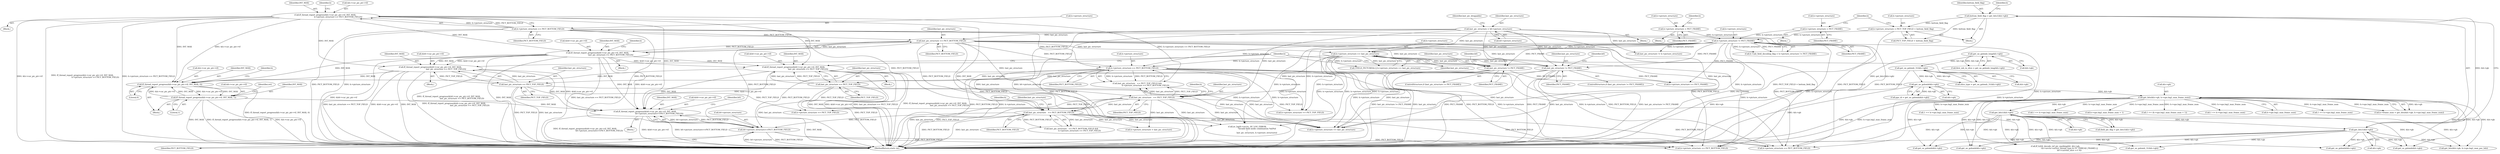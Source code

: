 digraph "0_FFmpeg_29ffeef5e73b8f41ff3a3f2242d356759c66f91f@API" {
"1001764" [label="(Call,ff_thread_report_progress(&h0->cur_pic_ptr->tf, INT_MAX,\n                                              h0->picture_structure==PICT_BOTTOM_FIELD))"];
"1001329" [label="(Call,ff_thread_report_progress(&h0->cur_pic_ptr->tf, INT_MAX,\n                                               last_pic_structure == PICT_TOP_FIELD))"];
"1001302" [label="(Call,ff_thread_report_progress(&h0->cur_pic_ptr->tf, INT_MAX,\n                                           last_pic_structure == PICT_BOTTOM_FIELD))"];
"1000210" [label="(Call,ff_thread_report_progress(&h->cur_pic_ptr->tf, INT_MAX,\n                                          h->picture_structure == PICT_BOTTOM_FIELD))"];
"1000218" [label="(Call,h->picture_structure == PICT_BOTTOM_FIELD)"];
"1001310" [label="(Call,last_pic_structure == PICT_BOTTOM_FIELD)"];
"1001017" [label="(Call,last_pic_structure = h0->picture_structure)"];
"1001337" [label="(Call,last_pic_structure == PICT_TOP_FIELD)"];
"1001325" [label="(Call,last_pic_structure != PICT_FRAME)"];
"1001318" [label="(Call,h->picture_structure == last_pic_structure)"];
"1001115" [label="(Call,h->picture_structure != PICT_FRAME)"];
"1001043" [label="(Call,h->picture_structure = PICT_FRAME)"];
"1001097" [label="(Call,h->picture_structure = PICT_FRAME)"];
"1001088" [label="(Call,h->picture_structure = PICT_TOP_FIELD + bottom_field_flag)"];
"1001081" [label="(Call,bottom_field_flag = get_bits1(&h->gb))"];
"1001083" [label="(Call,get_bits1(&h->gb))"];
"1001073" [label="(Call,get_bits1(&h->gb))"];
"1000997" [label="(Call,get_bits(&h->gb, h->sps.log2_max_frame_num))"];
"1000300" [label="(Call,get_ue_golomb(&h->gb))"];
"1000230" [label="(Call,get_ue_golomb_31(&h->gb))"];
"1000168" [label="(Call,get_ue_golomb_long(&h->gb))"];
"1001358" [label="(Call,ff_thread_report_progress(&h0->cur_pic_ptr->tf, INT_MAX,\n                                                   last_pic_structure == PICT_TOP_FIELD))"];
"1001366" [label="(Call,last_pic_structure == PICT_TOP_FIELD)"];
"1001354" [label="(Call,last_pic_structure != PICT_FRAME)"];
"1001572" [label="(Call,ff_thread_report_progress(&h->cur_pic_ptr->tf, INT_MAX, 1))"];
"1001563" [label="(Call,ff_thread_report_progress(&h->cur_pic_ptr->tf, INT_MAX, 0))"];
"1001772" [label="(Call,h0->picture_structure==PICT_BOTTOM_FIELD)"];
"1001378" [label="(Call,h->picture_structure == PICT_BOTTOM_FIELD)"];
"1001384" [label="(Call,last_pic_structure   == PICT_BOTTOM_FIELD)"];
"1001375" [label="(Call,last_pic_structure   == PICT_TOP_FIELD)"];
"1001379" [label="(Call,h->picture_structure)"];
"1001090" [label="(Identifier,h)"];
"1000225" [label="(Identifier,h)"];
"1001354" [label="(Call,last_pic_structure != PICT_FRAME)"];
"1002100" [label="(Call,h->sps.log2_max_frame_num + 1)"];
"1001570" [label="(Identifier,INT_MAX)"];
"1001044" [label="(Call,h->picture_structure)"];
"1000219" [label="(Call,h->picture_structure)"];
"1001355" [label="(Identifier,last_pic_structure)"];
"1001104" [label="(Identifier,h)"];
"1001098" [label="(Call,h->picture_structure)"];
"1001477" [label="(Block,)"];
"1001389" [label="(Identifier,h)"];
"1001113" [label="(Identifier,h)"];
"1001115" [label="(Call,h->picture_structure != PICT_FRAME)"];
"1001573" [label="(Call,&h->cur_pic_ptr->tf)"];
"1001081" [label="(Call,bottom_field_flag = get_bits1(&h->gb))"];
"1000997" [label="(Call,get_bits(&h->gb, h->sps.log2_max_frame_num))"];
"1000222" [label="(Identifier,PICT_BOTTOM_FIELD)"];
"1001080" [label="(Block,)"];
"1001129" [label="(Call,last_pic_structure != h->picture_structure)"];
"1001764" [label="(Call,ff_thread_report_progress(&h0->cur_pic_ptr->tf, INT_MAX,\n                                              h0->picture_structure==PICT_BOTTOM_FIELD))"];
"1002402" [label="(Call,ff_h264_decode_ref_pic_marking(h0, &h->gb,\n                                             !(h->avctx->active_thread_type & FF_THREAD_FRAME) ||\n                                             h0->current_slice == 0))"];
"1001318" [label="(Call,h->picture_structure == last_pic_structure)"];
"1001097" [label="(Call,h->picture_structure = PICT_FRAME)"];
"1001019" [label="(Call,h0->picture_structure)"];
"1001763" [label="(Block,)"];
"1001576" [label="(Identifier,h)"];
"1001111" [label="(Call,h->mb_field_decoding_flag = h->picture_structure != PICT_FRAME)"];
"1002529" [label="(Call,get_se_golomb(&h->gb))"];
"1002131" [label="(Call,get_bits(&h->gb, h->sps.log2_max_poc_lsb))"];
"1001324" [label="(ControlStructure,if (last_pic_structure != PICT_FRAME))"];
"1000998" [label="(Call,&h->gb)"];
"1001338" [label="(Identifier,last_pic_structure)"];
"1001327" [label="(Identifier,PICT_FRAME)"];
"1001382" [label="(Identifier,PICT_BOTTOM_FIELD)"];
"1002098" [label="(Call,1 << (h->sps.log2_max_frame_num + 1))"];
"1002057" [label="(Call,h->picture_structure == PICT_FRAME)"];
"1001386" [label="(Identifier,PICT_BOTTOM_FIELD)"];
"1001375" [label="(Call,last_pic_structure   == PICT_TOP_FIELD)"];
"1000168" [label="(Call,get_ue_golomb_long(&h->gb))"];
"1002113" [label="(Call,get_ue_golomb(&h->gb))"];
"1001772" [label="(Call,h0->picture_structure==PICT_BOTTOM_FIELD)"];
"1001393" [label="(Call,av_log(h->avctx, AV_LOG_ERROR,\n                               \"Invalid field mode combination %d/%d\n\",\n                               last_pic_structure, h->picture_structure))"];
"1002186" [label="(Call,get_se_golomb(&h->gb))"];
"1001384" [label="(Call,last_pic_structure   == PICT_BOTTOM_FIELD)"];
"1001368" [label="(Identifier,PICT_TOP_FIELD)"];
"1001367" [label="(Identifier,last_pic_structure)"];
"1001387" [label="(Call,h->picture_structure == PICT_TOP_FIELD)"];
"1001074" [label="(Call,&h->gb)"];
"1001779" [label="(Identifier,h0)"];
"1001376" [label="(Identifier,last_pic_structure)"];
"1001043" [label="(Call,h->picture_structure = PICT_FRAME)"];
"1001353" [label="(ControlStructure,if (last_pic_structure != PICT_FRAME))"];
"1001337" [label="(Call,last_pic_structure == PICT_TOP_FIELD)"];
"1001088" [label="(Call,h->picture_structure = PICT_TOP_FIELD + bottom_field_flag)"];
"1001362" [label="(Identifier,h0)"];
"1002074" [label="(Call,1 << h->sps.log2_max_frame_num)"];
"1001303" [label="(Call,&h0->cur_pic_ptr->tf)"];
"1001314" [label="(Call,!FIELD_PICTURE(h) || h->picture_structure == last_pic_structure)"];
"1001023" [label="(Identifier,last_pic_droppable)"];
"1001734" [label="(Call,h->picture_structure == last_pic_structure)"];
"1001329" [label="(Call,ff_thread_report_progress(&h0->cur_pic_ptr->tf, INT_MAX,\n                                               last_pic_structure == PICT_TOP_FIELD))"];
"1001309" [label="(Identifier,INT_MAX)"];
"1001365" [label="(Identifier,INT_MAX)"];
"1001356" [label="(Identifier,PICT_FRAME)"];
"1001319" [label="(Call,h->picture_structure)"];
"1001092" [label="(Call,PICT_TOP_FIELD + bottom_field_flag)"];
"1001771" [label="(Identifier,INT_MAX)"];
"1001312" [label="(Identifier,PICT_BOTTOM_FIELD)"];
"1001357" [label="(Block,)"];
"1000228" [label="(Call,slice_type = get_ue_golomb_31(&h->gb))"];
"1001002" [label="(Call,h->sps.log2_max_frame_num)"];
"1000230" [label="(Call,get_ue_golomb_31(&h->gb))"];
"1001302" [label="(Call,ff_thread_report_progress(&h0->cur_pic_ptr->tf, INT_MAX,\n                                           last_pic_structure == PICT_BOTTOM_FIELD))"];
"1003322" [label="(Call,h->picture_structure == PICT_TOP_FIELD)"];
"1001776" [label="(Identifier,PICT_BOTTOM_FIELD)"];
"1001322" [label="(Identifier,last_pic_structure)"];
"1001333" [label="(Identifier,h0)"];
"1001582" [label="(Identifier,ret)"];
"1001358" [label="(Call,ff_thread_report_progress(&h0->cur_pic_ptr->tf, INT_MAX,\n                                                   last_pic_structure == PICT_TOP_FIELD))"];
"1001101" [label="(Identifier,PICT_FRAME)"];
"1001571" [label="(Literal,0)"];
"1000218" [label="(Call,h->picture_structure == PICT_BOTTOM_FIELD)"];
"1001017" [label="(Call,last_pic_structure = h0->picture_structure)"];
"1001547" [label="(Call,1 << h->sps.log2_max_frame_num)"];
"1001383" [label="(Call,last_pic_structure   == PICT_BOTTOM_FIELD &&\n                           h->picture_structure == PICT_TOP_FIELD)"];
"1001310" [label="(Call,last_pic_structure == PICT_BOTTOM_FIELD)"];
"1000209" [label="(Block,)"];
"1001374" [label="(Call,last_pic_structure   == PICT_TOP_FIELD &&\n                           h->picture_structure == PICT_BOTTOM_FIELD)"];
"1001119" [label="(Identifier,PICT_FRAME)"];
"1000993" [label="(Call,h->frame_num = get_bits(&h->gb, h->sps.log2_max_frame_num))"];
"1001317" [label="(Identifier,h)"];
"1001579" [label="(Identifier,INT_MAX)"];
"1001326" [label="(Identifier,last_pic_structure)"];
"1001089" [label="(Call,h->picture_structure)"];
"1002493" [label="(Call,get_ue_golomb_31(&h->gb))"];
"1001773" [label="(Call,h0->picture_structure)"];
"1001083" [label="(Call,get_bits1(&h->gb))"];
"1001084" [label="(Call,&h->gb)"];
"1001564" [label="(Call,&h->cur_pic_ptr->tf)"];
"1001311" [label="(Identifier,last_pic_structure)"];
"1000166" [label="(Call,first_mb_in_slice = get_ue_golomb_long(&h->gb))"];
"1001325" [label="(Call,last_pic_structure != PICT_FRAME)"];
"1002239" [label="(Call,get_ue_golomb(&h->gb))"];
"1001328" [label="(Block,)"];
"1000300" [label="(Call,get_ue_golomb(&h->gb))"];
"1001580" [label="(Literal,1)"];
"1001071" [label="(Call,field_pic_flag = get_bits1(&h->gb))"];
"1001378" [label="(Call,h->picture_structure == PICT_BOTTOM_FIELD)"];
"1000301" [label="(Call,&h->gb)"];
"1001572" [label="(Call,ff_thread_report_progress(&h->cur_pic_ptr->tf, INT_MAX, 1))"];
"1001366" [label="(Call,last_pic_structure == PICT_TOP_FIELD)"];
"1001116" [label="(Call,h->picture_structure)"];
"1000211" [label="(Call,&h->cur_pic_ptr->tf)"];
"1001082" [label="(Identifier,bottom_field_flag)"];
"1001359" [label="(Call,&h0->cur_pic_ptr->tf)"];
"1000231" [label="(Call,&h->gb)"];
"1001428" [label="(Call,h->picture_structure = last_pic_structure)"];
"1000298" [label="(Call,pps_id = get_ue_golomb(&h->gb))"];
"1001047" [label="(Identifier,PICT_FRAME)"];
"1000169" [label="(Call,&h->gb)"];
"1001765" [label="(Call,&h0->cur_pic_ptr->tf)"];
"1001380" [label="(Identifier,h)"];
"1001301" [label="(Block,)"];
"1001073" [label="(Call,get_bits1(&h->gb))"];
"1003426" [label="(MethodReturn,static int)"];
"1001377" [label="(Identifier,PICT_TOP_FIELD)"];
"1001208" [label="(Call,1 << h->sps.log2_max_frame_num)"];
"1001385" [label="(Identifier,last_pic_structure)"];
"1000210" [label="(Call,ff_thread_report_progress(&h->cur_pic_ptr->tf, INT_MAX,\n                                          h->picture_structure == PICT_BOTTOM_FIELD))"];
"1002030" [label="(Call,h->picture_structure == PICT_BOTTOM_FIELD)"];
"1001330" [label="(Call,&h0->cur_pic_ptr->tf)"];
"1000217" [label="(Identifier,INT_MAX)"];
"1001836" [label="(Call,h->picture_structure == PICT_BOTTOM_FIELD)"];
"1000127" [label="(Block,)"];
"1001339" [label="(Identifier,PICT_TOP_FIELD)"];
"1001336" [label="(Identifier,INT_MAX)"];
"1001470" [label="(Call,1 << h->sps.log2_max_frame_num)"];
"1001018" [label="(Identifier,last_pic_structure)"];
"1001042" [label="(Block,)"];
"1001563" [label="(Call,ff_thread_report_progress(&h->cur_pic_ptr->tf, INT_MAX, 0))"];
"1001096" [label="(Block,)"];
"1001444" [label="(Identifier,h)"];
"1001764" -> "1001763"  [label="AST: "];
"1001764" -> "1001772"  [label="CFG: "];
"1001765" -> "1001764"  [label="AST: "];
"1001771" -> "1001764"  [label="AST: "];
"1001772" -> "1001764"  [label="AST: "];
"1001779" -> "1001764"  [label="CFG: "];
"1001764" -> "1003426"  [label="DDG: INT_MAX"];
"1001764" -> "1003426"  [label="DDG: ff_thread_report_progress(&h0->cur_pic_ptr->tf, INT_MAX,\n                                              h0->picture_structure==PICT_BOTTOM_FIELD)"];
"1001764" -> "1003426"  [label="DDG: h0->picture_structure==PICT_BOTTOM_FIELD"];
"1001764" -> "1003426"  [label="DDG: &h0->cur_pic_ptr->tf"];
"1001329" -> "1001764"  [label="DDG: &h0->cur_pic_ptr->tf"];
"1001329" -> "1001764"  [label="DDG: INT_MAX"];
"1001358" -> "1001764"  [label="DDG: &h0->cur_pic_ptr->tf"];
"1001358" -> "1001764"  [label="DDG: INT_MAX"];
"1001302" -> "1001764"  [label="DDG: &h0->cur_pic_ptr->tf"];
"1001302" -> "1001764"  [label="DDG: INT_MAX"];
"1001572" -> "1001764"  [label="DDG: INT_MAX"];
"1000210" -> "1001764"  [label="DDG: INT_MAX"];
"1001772" -> "1001764"  [label="DDG: h0->picture_structure"];
"1001772" -> "1001764"  [label="DDG: PICT_BOTTOM_FIELD"];
"1001329" -> "1001328"  [label="AST: "];
"1001329" -> "1001337"  [label="CFG: "];
"1001330" -> "1001329"  [label="AST: "];
"1001336" -> "1001329"  [label="AST: "];
"1001337" -> "1001329"  [label="AST: "];
"1001444" -> "1001329"  [label="CFG: "];
"1001329" -> "1003426"  [label="DDG: last_pic_structure == PICT_TOP_FIELD"];
"1001329" -> "1003426"  [label="DDG: &h0->cur_pic_ptr->tf"];
"1001329" -> "1003426"  [label="DDG: ff_thread_report_progress(&h0->cur_pic_ptr->tf, INT_MAX,\n                                               last_pic_structure == PICT_TOP_FIELD)"];
"1001329" -> "1003426"  [label="DDG: INT_MAX"];
"1001302" -> "1001329"  [label="DDG: &h0->cur_pic_ptr->tf"];
"1001302" -> "1001329"  [label="DDG: INT_MAX"];
"1000210" -> "1001329"  [label="DDG: INT_MAX"];
"1001337" -> "1001329"  [label="DDG: last_pic_structure"];
"1001337" -> "1001329"  [label="DDG: PICT_TOP_FIELD"];
"1001329" -> "1001563"  [label="DDG: INT_MAX"];
"1001302" -> "1001301"  [label="AST: "];
"1001302" -> "1001310"  [label="CFG: "];
"1001303" -> "1001302"  [label="AST: "];
"1001309" -> "1001302"  [label="AST: "];
"1001310" -> "1001302"  [label="AST: "];
"1001317" -> "1001302"  [label="CFG: "];
"1001302" -> "1003426"  [label="DDG: ff_thread_report_progress(&h0->cur_pic_ptr->tf, INT_MAX,\n                                           last_pic_structure == PICT_BOTTOM_FIELD)"];
"1001302" -> "1003426"  [label="DDG: INT_MAX"];
"1001302" -> "1003426"  [label="DDG: last_pic_structure == PICT_BOTTOM_FIELD"];
"1001302" -> "1003426"  [label="DDG: &h0->cur_pic_ptr->tf"];
"1000210" -> "1001302"  [label="DDG: INT_MAX"];
"1001310" -> "1001302"  [label="DDG: last_pic_structure"];
"1001310" -> "1001302"  [label="DDG: PICT_BOTTOM_FIELD"];
"1001302" -> "1001358"  [label="DDG: &h0->cur_pic_ptr->tf"];
"1001302" -> "1001358"  [label="DDG: INT_MAX"];
"1001302" -> "1001563"  [label="DDG: INT_MAX"];
"1000210" -> "1000209"  [label="AST: "];
"1000210" -> "1000218"  [label="CFG: "];
"1000211" -> "1000210"  [label="AST: "];
"1000217" -> "1000210"  [label="AST: "];
"1000218" -> "1000210"  [label="AST: "];
"1000225" -> "1000210"  [label="CFG: "];
"1000210" -> "1003426"  [label="DDG: ff_thread_report_progress(&h->cur_pic_ptr->tf, INT_MAX,\n                                          h->picture_structure == PICT_BOTTOM_FIELD)"];
"1000210" -> "1003426"  [label="DDG: INT_MAX"];
"1000210" -> "1003426"  [label="DDG: h->picture_structure == PICT_BOTTOM_FIELD"];
"1000210" -> "1003426"  [label="DDG: &h->cur_pic_ptr->tf"];
"1000218" -> "1000210"  [label="DDG: h->picture_structure"];
"1000218" -> "1000210"  [label="DDG: PICT_BOTTOM_FIELD"];
"1000210" -> "1001358"  [label="DDG: INT_MAX"];
"1000210" -> "1001374"  [label="DDG: h->picture_structure == PICT_BOTTOM_FIELD"];
"1000210" -> "1001563"  [label="DDG: &h->cur_pic_ptr->tf"];
"1000210" -> "1001563"  [label="DDG: INT_MAX"];
"1000218" -> "1000222"  [label="CFG: "];
"1000219" -> "1000218"  [label="AST: "];
"1000222" -> "1000218"  [label="AST: "];
"1000218" -> "1003426"  [label="DDG: h->picture_structure"];
"1000218" -> "1003426"  [label="DDG: PICT_BOTTOM_FIELD"];
"1000218" -> "1001310"  [label="DDG: PICT_BOTTOM_FIELD"];
"1000218" -> "1001378"  [label="DDG: PICT_BOTTOM_FIELD"];
"1000218" -> "1001384"  [label="DDG: PICT_BOTTOM_FIELD"];
"1000218" -> "1001772"  [label="DDG: PICT_BOTTOM_FIELD"];
"1000218" -> "1001836"  [label="DDG: PICT_BOTTOM_FIELD"];
"1000218" -> "1002030"  [label="DDG: PICT_BOTTOM_FIELD"];
"1001310" -> "1001312"  [label="CFG: "];
"1001311" -> "1001310"  [label="AST: "];
"1001312" -> "1001310"  [label="AST: "];
"1001310" -> "1003426"  [label="DDG: PICT_BOTTOM_FIELD"];
"1001017" -> "1001310"  [label="DDG: last_pic_structure"];
"1001310" -> "1001318"  [label="DDG: last_pic_structure"];
"1001310" -> "1001325"  [label="DDG: last_pic_structure"];
"1001310" -> "1001354"  [label="DDG: last_pic_structure"];
"1001310" -> "1001375"  [label="DDG: last_pic_structure"];
"1001310" -> "1001378"  [label="DDG: PICT_BOTTOM_FIELD"];
"1001310" -> "1001384"  [label="DDG: PICT_BOTTOM_FIELD"];
"1001310" -> "1001772"  [label="DDG: PICT_BOTTOM_FIELD"];
"1001310" -> "1001836"  [label="DDG: PICT_BOTTOM_FIELD"];
"1001310" -> "1002030"  [label="DDG: PICT_BOTTOM_FIELD"];
"1001017" -> "1000127"  [label="AST: "];
"1001017" -> "1001019"  [label="CFG: "];
"1001018" -> "1001017"  [label="AST: "];
"1001019" -> "1001017"  [label="AST: "];
"1001023" -> "1001017"  [label="CFG: "];
"1001017" -> "1003426"  [label="DDG: last_pic_structure"];
"1001017" -> "1003426"  [label="DDG: h0->picture_structure"];
"1001017" -> "1001129"  [label="DDG: last_pic_structure"];
"1001017" -> "1001318"  [label="DDG: last_pic_structure"];
"1001017" -> "1001325"  [label="DDG: last_pic_structure"];
"1001017" -> "1001354"  [label="DDG: last_pic_structure"];
"1001017" -> "1001375"  [label="DDG: last_pic_structure"];
"1001017" -> "1001734"  [label="DDG: last_pic_structure"];
"1001337" -> "1001339"  [label="CFG: "];
"1001338" -> "1001337"  [label="AST: "];
"1001339" -> "1001337"  [label="AST: "];
"1001337" -> "1003426"  [label="DDG: last_pic_structure"];
"1001337" -> "1003426"  [label="DDG: PICT_TOP_FIELD"];
"1001325" -> "1001337"  [label="DDG: last_pic_structure"];
"1001337" -> "1001734"  [label="DDG: last_pic_structure"];
"1001337" -> "1003322"  [label="DDG: PICT_TOP_FIELD"];
"1001325" -> "1001324"  [label="AST: "];
"1001325" -> "1001327"  [label="CFG: "];
"1001326" -> "1001325"  [label="AST: "];
"1001327" -> "1001325"  [label="AST: "];
"1001333" -> "1001325"  [label="CFG: "];
"1001444" -> "1001325"  [label="CFG: "];
"1001325" -> "1003426"  [label="DDG: last_pic_structure"];
"1001325" -> "1003426"  [label="DDG: last_pic_structure != PICT_FRAME"];
"1001325" -> "1003426"  [label="DDG: PICT_FRAME"];
"1001318" -> "1001325"  [label="DDG: last_pic_structure"];
"1001115" -> "1001325"  [label="DDG: PICT_FRAME"];
"1001325" -> "1001734"  [label="DDG: last_pic_structure"];
"1001325" -> "1002057"  [label="DDG: PICT_FRAME"];
"1001318" -> "1001314"  [label="AST: "];
"1001318" -> "1001322"  [label="CFG: "];
"1001319" -> "1001318"  [label="AST: "];
"1001322" -> "1001318"  [label="AST: "];
"1001314" -> "1001318"  [label="CFG: "];
"1001318" -> "1003426"  [label="DDG: h->picture_structure"];
"1001318" -> "1001314"  [label="DDG: h->picture_structure"];
"1001318" -> "1001314"  [label="DDG: last_pic_structure"];
"1001115" -> "1001318"  [label="DDG: h->picture_structure"];
"1001318" -> "1001354"  [label="DDG: last_pic_structure"];
"1001318" -> "1001375"  [label="DDG: last_pic_structure"];
"1001318" -> "1001378"  [label="DDG: h->picture_structure"];
"1001318" -> "1001387"  [label="DDG: h->picture_structure"];
"1001318" -> "1001393"  [label="DDG: h->picture_structure"];
"1001318" -> "1001734"  [label="DDG: h->picture_structure"];
"1001318" -> "1001836"  [label="DDG: h->picture_structure"];
"1001318" -> "1002030"  [label="DDG: h->picture_structure"];
"1001115" -> "1001111"  [label="AST: "];
"1001115" -> "1001119"  [label="CFG: "];
"1001116" -> "1001115"  [label="AST: "];
"1001119" -> "1001115"  [label="AST: "];
"1001111" -> "1001115"  [label="CFG: "];
"1001115" -> "1003426"  [label="DDG: h->picture_structure"];
"1001115" -> "1003426"  [label="DDG: PICT_FRAME"];
"1001115" -> "1001111"  [label="DDG: h->picture_structure"];
"1001115" -> "1001111"  [label="DDG: PICT_FRAME"];
"1001043" -> "1001115"  [label="DDG: h->picture_structure"];
"1001097" -> "1001115"  [label="DDG: h->picture_structure"];
"1001088" -> "1001115"  [label="DDG: h->picture_structure"];
"1001115" -> "1001129"  [label="DDG: h->picture_structure"];
"1001115" -> "1001354"  [label="DDG: PICT_FRAME"];
"1001115" -> "1001378"  [label="DDG: h->picture_structure"];
"1001115" -> "1001387"  [label="DDG: h->picture_structure"];
"1001115" -> "1001393"  [label="DDG: h->picture_structure"];
"1001115" -> "1001734"  [label="DDG: h->picture_structure"];
"1001115" -> "1001836"  [label="DDG: h->picture_structure"];
"1001115" -> "1002030"  [label="DDG: h->picture_structure"];
"1001115" -> "1002057"  [label="DDG: PICT_FRAME"];
"1001043" -> "1001042"  [label="AST: "];
"1001043" -> "1001047"  [label="CFG: "];
"1001044" -> "1001043"  [label="AST: "];
"1001047" -> "1001043"  [label="AST: "];
"1001113" -> "1001043"  [label="CFG: "];
"1001097" -> "1001096"  [label="AST: "];
"1001097" -> "1001101"  [label="CFG: "];
"1001098" -> "1001097"  [label="AST: "];
"1001101" -> "1001097"  [label="AST: "];
"1001104" -> "1001097"  [label="CFG: "];
"1001088" -> "1001080"  [label="AST: "];
"1001088" -> "1001092"  [label="CFG: "];
"1001089" -> "1001088"  [label="AST: "];
"1001092" -> "1001088"  [label="AST: "];
"1001113" -> "1001088"  [label="CFG: "];
"1001088" -> "1003426"  [label="DDG: PICT_TOP_FIELD + bottom_field_flag"];
"1001081" -> "1001088"  [label="DDG: bottom_field_flag"];
"1001081" -> "1001080"  [label="AST: "];
"1001081" -> "1001083"  [label="CFG: "];
"1001082" -> "1001081"  [label="AST: "];
"1001083" -> "1001081"  [label="AST: "];
"1001090" -> "1001081"  [label="CFG: "];
"1001081" -> "1003426"  [label="DDG: get_bits1(&h->gb)"];
"1001083" -> "1001081"  [label="DDG: &h->gb"];
"1001081" -> "1001092"  [label="DDG: bottom_field_flag"];
"1001083" -> "1001084"  [label="CFG: "];
"1001084" -> "1001083"  [label="AST: "];
"1001083" -> "1003426"  [label="DDG: &h->gb"];
"1001073" -> "1001083"  [label="DDG: &h->gb"];
"1001083" -> "1002113"  [label="DDG: &h->gb"];
"1001083" -> "1002131"  [label="DDG: &h->gb"];
"1001083" -> "1002186"  [label="DDG: &h->gb"];
"1001083" -> "1002239"  [label="DDG: &h->gb"];
"1001083" -> "1002402"  [label="DDG: &h->gb"];
"1001083" -> "1002493"  [label="DDG: &h->gb"];
"1001083" -> "1002529"  [label="DDG: &h->gb"];
"1001073" -> "1001071"  [label="AST: "];
"1001073" -> "1001074"  [label="CFG: "];
"1001074" -> "1001073"  [label="AST: "];
"1001071" -> "1001073"  [label="CFG: "];
"1001073" -> "1003426"  [label="DDG: &h->gb"];
"1001073" -> "1001071"  [label="DDG: &h->gb"];
"1000997" -> "1001073"  [label="DDG: &h->gb"];
"1001073" -> "1002113"  [label="DDG: &h->gb"];
"1001073" -> "1002131"  [label="DDG: &h->gb"];
"1001073" -> "1002186"  [label="DDG: &h->gb"];
"1001073" -> "1002239"  [label="DDG: &h->gb"];
"1001073" -> "1002402"  [label="DDG: &h->gb"];
"1001073" -> "1002493"  [label="DDG: &h->gb"];
"1001073" -> "1002529"  [label="DDG: &h->gb"];
"1000997" -> "1000993"  [label="AST: "];
"1000997" -> "1001002"  [label="CFG: "];
"1000998" -> "1000997"  [label="AST: "];
"1001002" -> "1000997"  [label="AST: "];
"1000993" -> "1000997"  [label="CFG: "];
"1000997" -> "1003426"  [label="DDG: &h->gb"];
"1000997" -> "1003426"  [label="DDG: h->sps.log2_max_frame_num"];
"1000997" -> "1000993"  [label="DDG: &h->gb"];
"1000997" -> "1000993"  [label="DDG: h->sps.log2_max_frame_num"];
"1000300" -> "1000997"  [label="DDG: &h->gb"];
"1000997" -> "1001208"  [label="DDG: h->sps.log2_max_frame_num"];
"1000997" -> "1001470"  [label="DDG: h->sps.log2_max_frame_num"];
"1000997" -> "1001547"  [label="DDG: h->sps.log2_max_frame_num"];
"1000997" -> "1002074"  [label="DDG: h->sps.log2_max_frame_num"];
"1000997" -> "1002098"  [label="DDG: h->sps.log2_max_frame_num"];
"1000997" -> "1002100"  [label="DDG: h->sps.log2_max_frame_num"];
"1000997" -> "1002113"  [label="DDG: &h->gb"];
"1000997" -> "1002131"  [label="DDG: &h->gb"];
"1000997" -> "1002186"  [label="DDG: &h->gb"];
"1000997" -> "1002239"  [label="DDG: &h->gb"];
"1000997" -> "1002402"  [label="DDG: &h->gb"];
"1000997" -> "1002493"  [label="DDG: &h->gb"];
"1000997" -> "1002529"  [label="DDG: &h->gb"];
"1000300" -> "1000298"  [label="AST: "];
"1000300" -> "1000301"  [label="CFG: "];
"1000301" -> "1000300"  [label="AST: "];
"1000298" -> "1000300"  [label="CFG: "];
"1000300" -> "1003426"  [label="DDG: &h->gb"];
"1000300" -> "1000298"  [label="DDG: &h->gb"];
"1000230" -> "1000300"  [label="DDG: &h->gb"];
"1000230" -> "1000228"  [label="AST: "];
"1000230" -> "1000231"  [label="CFG: "];
"1000231" -> "1000230"  [label="AST: "];
"1000228" -> "1000230"  [label="CFG: "];
"1000230" -> "1003426"  [label="DDG: &h->gb"];
"1000230" -> "1000228"  [label="DDG: &h->gb"];
"1000168" -> "1000230"  [label="DDG: &h->gb"];
"1000168" -> "1000166"  [label="AST: "];
"1000168" -> "1000169"  [label="CFG: "];
"1000169" -> "1000168"  [label="AST: "];
"1000166" -> "1000168"  [label="CFG: "];
"1000168" -> "1000166"  [label="DDG: &h->gb"];
"1001358" -> "1001357"  [label="AST: "];
"1001358" -> "1001366"  [label="CFG: "];
"1001359" -> "1001358"  [label="AST: "];
"1001365" -> "1001358"  [label="AST: "];
"1001366" -> "1001358"  [label="AST: "];
"1001444" -> "1001358"  [label="CFG: "];
"1001358" -> "1003426"  [label="DDG: last_pic_structure == PICT_TOP_FIELD"];
"1001358" -> "1003426"  [label="DDG: &h0->cur_pic_ptr->tf"];
"1001358" -> "1003426"  [label="DDG: INT_MAX"];
"1001358" -> "1003426"  [label="DDG: ff_thread_report_progress(&h0->cur_pic_ptr->tf, INT_MAX,\n                                                   last_pic_structure == PICT_TOP_FIELD)"];
"1001366" -> "1001358"  [label="DDG: last_pic_structure"];
"1001366" -> "1001358"  [label="DDG: PICT_TOP_FIELD"];
"1001358" -> "1001563"  [label="DDG: INT_MAX"];
"1001366" -> "1001368"  [label="CFG: "];
"1001367" -> "1001366"  [label="AST: "];
"1001368" -> "1001366"  [label="AST: "];
"1001366" -> "1003426"  [label="DDG: last_pic_structure"];
"1001366" -> "1003426"  [label="DDG: PICT_TOP_FIELD"];
"1001354" -> "1001366"  [label="DDG: last_pic_structure"];
"1001366" -> "1001734"  [label="DDG: last_pic_structure"];
"1001366" -> "1003322"  [label="DDG: PICT_TOP_FIELD"];
"1001354" -> "1001353"  [label="AST: "];
"1001354" -> "1001356"  [label="CFG: "];
"1001355" -> "1001354"  [label="AST: "];
"1001356" -> "1001354"  [label="AST: "];
"1001362" -> "1001354"  [label="CFG: "];
"1001444" -> "1001354"  [label="CFG: "];
"1001354" -> "1003426"  [label="DDG: last_pic_structure"];
"1001354" -> "1003426"  [label="DDG: last_pic_structure != PICT_FRAME"];
"1001354" -> "1003426"  [label="DDG: PICT_FRAME"];
"1001354" -> "1001734"  [label="DDG: last_pic_structure"];
"1001354" -> "1002057"  [label="DDG: PICT_FRAME"];
"1001572" -> "1001477"  [label="AST: "];
"1001572" -> "1001580"  [label="CFG: "];
"1001573" -> "1001572"  [label="AST: "];
"1001579" -> "1001572"  [label="AST: "];
"1001580" -> "1001572"  [label="AST: "];
"1001582" -> "1001572"  [label="CFG: "];
"1001572" -> "1003426"  [label="DDG: &h->cur_pic_ptr->tf"];
"1001572" -> "1003426"  [label="DDG: INT_MAX"];
"1001572" -> "1003426"  [label="DDG: ff_thread_report_progress(&h->cur_pic_ptr->tf, INT_MAX, 1)"];
"1001572" -> "1001563"  [label="DDG: &h->cur_pic_ptr->tf"];
"1001572" -> "1001563"  [label="DDG: INT_MAX"];
"1001563" -> "1001572"  [label="DDG: &h->cur_pic_ptr->tf"];
"1001563" -> "1001572"  [label="DDG: INT_MAX"];
"1001563" -> "1001477"  [label="AST: "];
"1001563" -> "1001571"  [label="CFG: "];
"1001564" -> "1001563"  [label="AST: "];
"1001570" -> "1001563"  [label="AST: "];
"1001571" -> "1001563"  [label="AST: "];
"1001576" -> "1001563"  [label="CFG: "];
"1001563" -> "1003426"  [label="DDG: ff_thread_report_progress(&h->cur_pic_ptr->tf, INT_MAX, 0)"];
"1001772" -> "1001776"  [label="CFG: "];
"1001773" -> "1001772"  [label="AST: "];
"1001776" -> "1001772"  [label="AST: "];
"1001772" -> "1003426"  [label="DDG: h0->picture_structure"];
"1001772" -> "1003426"  [label="DDG: PICT_BOTTOM_FIELD"];
"1001378" -> "1001772"  [label="DDG: PICT_BOTTOM_FIELD"];
"1001384" -> "1001772"  [label="DDG: PICT_BOTTOM_FIELD"];
"1001772" -> "1001836"  [label="DDG: PICT_BOTTOM_FIELD"];
"1001772" -> "1002030"  [label="DDG: PICT_BOTTOM_FIELD"];
"1001378" -> "1001374"  [label="AST: "];
"1001378" -> "1001382"  [label="CFG: "];
"1001379" -> "1001378"  [label="AST: "];
"1001382" -> "1001378"  [label="AST: "];
"1001374" -> "1001378"  [label="CFG: "];
"1001378" -> "1003426"  [label="DDG: PICT_BOTTOM_FIELD"];
"1001378" -> "1003426"  [label="DDG: h->picture_structure"];
"1001378" -> "1001374"  [label="DDG: h->picture_structure"];
"1001378" -> "1001374"  [label="DDG: PICT_BOTTOM_FIELD"];
"1001378" -> "1001384"  [label="DDG: PICT_BOTTOM_FIELD"];
"1001378" -> "1001387"  [label="DDG: h->picture_structure"];
"1001378" -> "1001393"  [label="DDG: h->picture_structure"];
"1001378" -> "1001734"  [label="DDG: h->picture_structure"];
"1001378" -> "1001836"  [label="DDG: h->picture_structure"];
"1001378" -> "1001836"  [label="DDG: PICT_BOTTOM_FIELD"];
"1001378" -> "1002030"  [label="DDG: h->picture_structure"];
"1001378" -> "1002030"  [label="DDG: PICT_BOTTOM_FIELD"];
"1001384" -> "1001383"  [label="AST: "];
"1001384" -> "1001386"  [label="CFG: "];
"1001385" -> "1001384"  [label="AST: "];
"1001386" -> "1001384"  [label="AST: "];
"1001389" -> "1001384"  [label="CFG: "];
"1001383" -> "1001384"  [label="CFG: "];
"1001384" -> "1003426"  [label="DDG: last_pic_structure"];
"1001384" -> "1003426"  [label="DDG: PICT_BOTTOM_FIELD"];
"1001384" -> "1001383"  [label="DDG: last_pic_structure"];
"1001384" -> "1001383"  [label="DDG: PICT_BOTTOM_FIELD"];
"1001375" -> "1001384"  [label="DDG: last_pic_structure"];
"1001384" -> "1001393"  [label="DDG: last_pic_structure"];
"1001384" -> "1001428"  [label="DDG: last_pic_structure"];
"1001384" -> "1001734"  [label="DDG: last_pic_structure"];
"1001384" -> "1001836"  [label="DDG: PICT_BOTTOM_FIELD"];
"1001384" -> "1002030"  [label="DDG: PICT_BOTTOM_FIELD"];
"1001375" -> "1001374"  [label="AST: "];
"1001375" -> "1001377"  [label="CFG: "];
"1001376" -> "1001375"  [label="AST: "];
"1001377" -> "1001375"  [label="AST: "];
"1001380" -> "1001375"  [label="CFG: "];
"1001374" -> "1001375"  [label="CFG: "];
"1001375" -> "1003426"  [label="DDG: PICT_TOP_FIELD"];
"1001375" -> "1003426"  [label="DDG: last_pic_structure"];
"1001375" -> "1001374"  [label="DDG: last_pic_structure"];
"1001375" -> "1001374"  [label="DDG: PICT_TOP_FIELD"];
"1001375" -> "1001387"  [label="DDG: PICT_TOP_FIELD"];
"1001375" -> "1001393"  [label="DDG: last_pic_structure"];
"1001375" -> "1001428"  [label="DDG: last_pic_structure"];
"1001375" -> "1001734"  [label="DDG: last_pic_structure"];
"1001375" -> "1003322"  [label="DDG: PICT_TOP_FIELD"];
}
